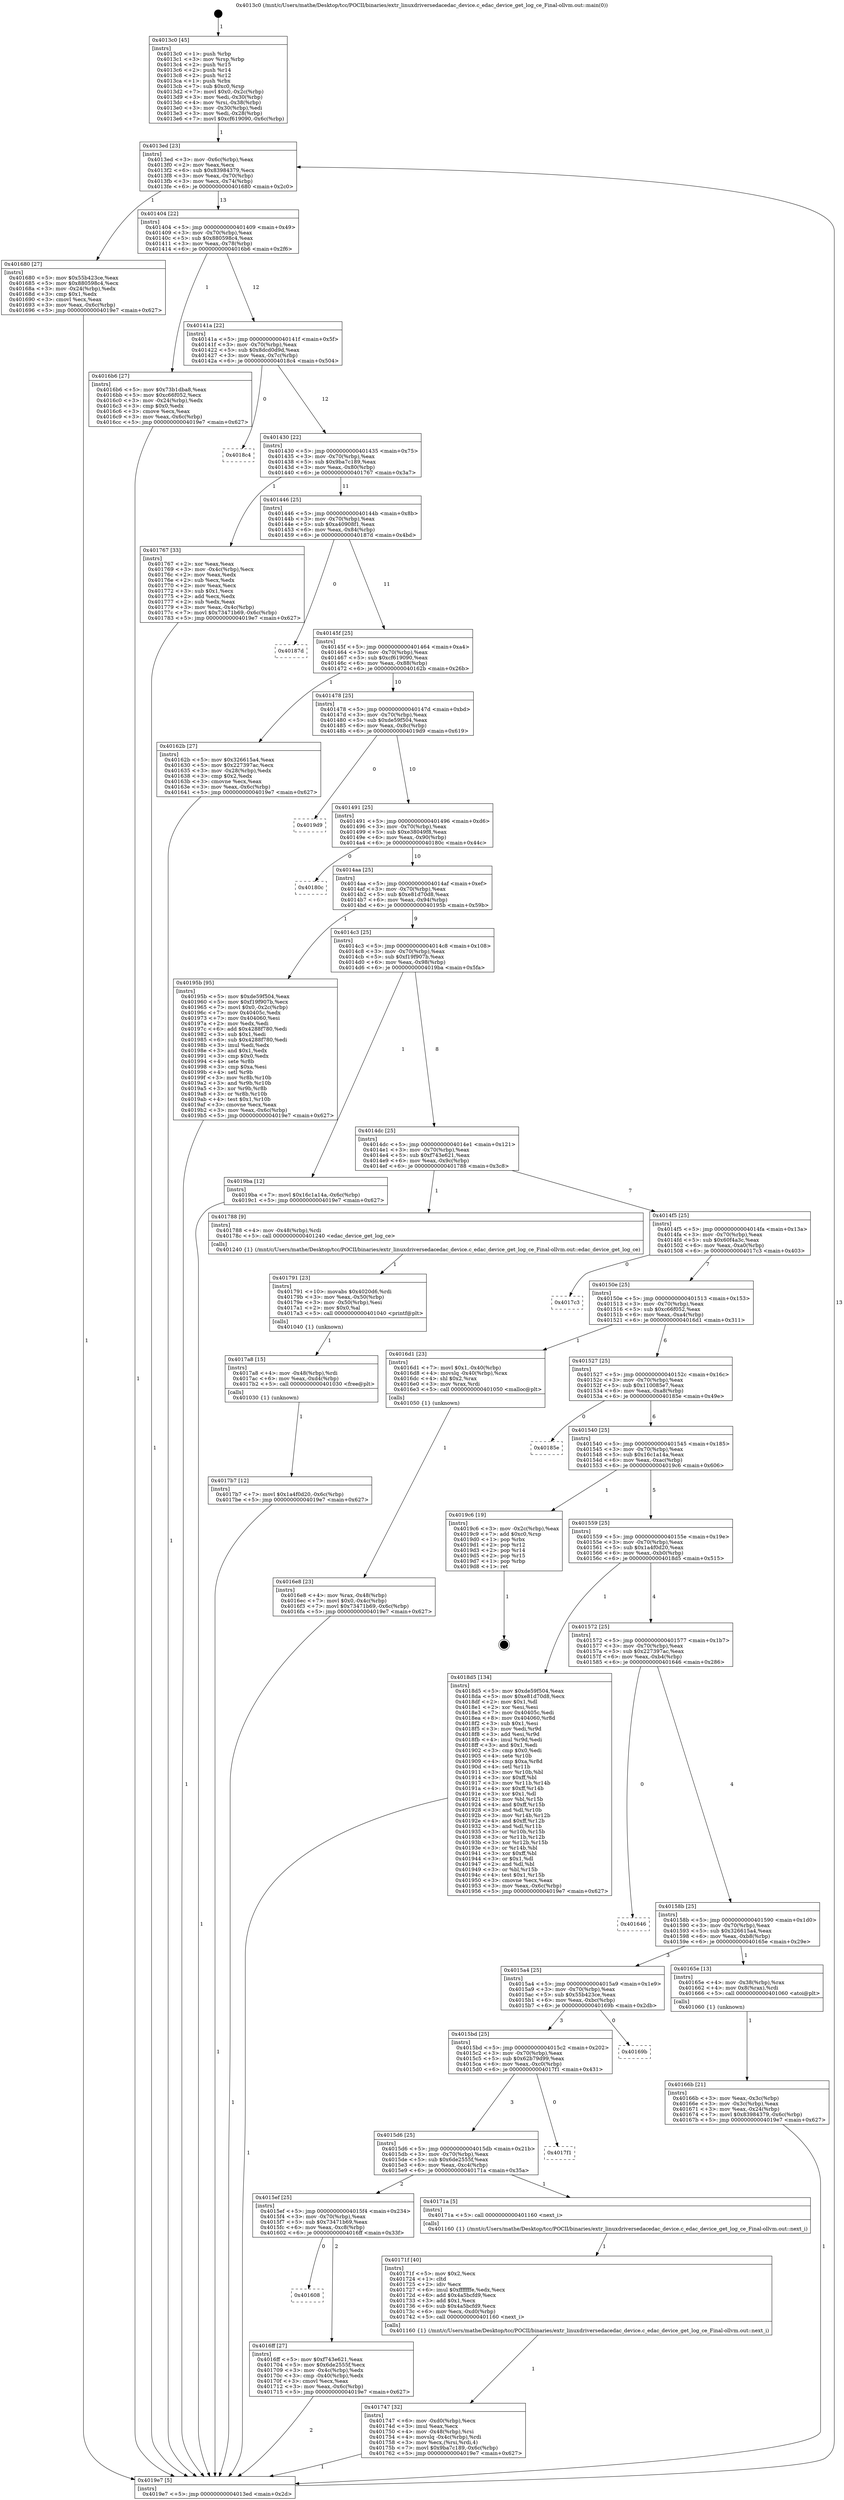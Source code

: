 digraph "0x4013c0" {
  label = "0x4013c0 (/mnt/c/Users/mathe/Desktop/tcc/POCII/binaries/extr_linuxdriversedacedac_device.c_edac_device_get_log_ce_Final-ollvm.out::main(0))"
  labelloc = "t"
  node[shape=record]

  Entry [label="",width=0.3,height=0.3,shape=circle,fillcolor=black,style=filled]
  "0x4013ed" [label="{
     0x4013ed [23]\l
     | [instrs]\l
     &nbsp;&nbsp;0x4013ed \<+3\>: mov -0x6c(%rbp),%eax\l
     &nbsp;&nbsp;0x4013f0 \<+2\>: mov %eax,%ecx\l
     &nbsp;&nbsp;0x4013f2 \<+6\>: sub $0x83984379,%ecx\l
     &nbsp;&nbsp;0x4013f8 \<+3\>: mov %eax,-0x70(%rbp)\l
     &nbsp;&nbsp;0x4013fb \<+3\>: mov %ecx,-0x74(%rbp)\l
     &nbsp;&nbsp;0x4013fe \<+6\>: je 0000000000401680 \<main+0x2c0\>\l
  }"]
  "0x401680" [label="{
     0x401680 [27]\l
     | [instrs]\l
     &nbsp;&nbsp;0x401680 \<+5\>: mov $0x55b423ce,%eax\l
     &nbsp;&nbsp;0x401685 \<+5\>: mov $0x880598c4,%ecx\l
     &nbsp;&nbsp;0x40168a \<+3\>: mov -0x24(%rbp),%edx\l
     &nbsp;&nbsp;0x40168d \<+3\>: cmp $0x1,%edx\l
     &nbsp;&nbsp;0x401690 \<+3\>: cmovl %ecx,%eax\l
     &nbsp;&nbsp;0x401693 \<+3\>: mov %eax,-0x6c(%rbp)\l
     &nbsp;&nbsp;0x401696 \<+5\>: jmp 00000000004019e7 \<main+0x627\>\l
  }"]
  "0x401404" [label="{
     0x401404 [22]\l
     | [instrs]\l
     &nbsp;&nbsp;0x401404 \<+5\>: jmp 0000000000401409 \<main+0x49\>\l
     &nbsp;&nbsp;0x401409 \<+3\>: mov -0x70(%rbp),%eax\l
     &nbsp;&nbsp;0x40140c \<+5\>: sub $0x880598c4,%eax\l
     &nbsp;&nbsp;0x401411 \<+3\>: mov %eax,-0x78(%rbp)\l
     &nbsp;&nbsp;0x401414 \<+6\>: je 00000000004016b6 \<main+0x2f6\>\l
  }"]
  Exit [label="",width=0.3,height=0.3,shape=circle,fillcolor=black,style=filled,peripheries=2]
  "0x4016b6" [label="{
     0x4016b6 [27]\l
     | [instrs]\l
     &nbsp;&nbsp;0x4016b6 \<+5\>: mov $0x73b1dba8,%eax\l
     &nbsp;&nbsp;0x4016bb \<+5\>: mov $0xc66f052,%ecx\l
     &nbsp;&nbsp;0x4016c0 \<+3\>: mov -0x24(%rbp),%edx\l
     &nbsp;&nbsp;0x4016c3 \<+3\>: cmp $0x0,%edx\l
     &nbsp;&nbsp;0x4016c6 \<+3\>: cmove %ecx,%eax\l
     &nbsp;&nbsp;0x4016c9 \<+3\>: mov %eax,-0x6c(%rbp)\l
     &nbsp;&nbsp;0x4016cc \<+5\>: jmp 00000000004019e7 \<main+0x627\>\l
  }"]
  "0x40141a" [label="{
     0x40141a [22]\l
     | [instrs]\l
     &nbsp;&nbsp;0x40141a \<+5\>: jmp 000000000040141f \<main+0x5f\>\l
     &nbsp;&nbsp;0x40141f \<+3\>: mov -0x70(%rbp),%eax\l
     &nbsp;&nbsp;0x401422 \<+5\>: sub $0x8dcd0d9d,%eax\l
     &nbsp;&nbsp;0x401427 \<+3\>: mov %eax,-0x7c(%rbp)\l
     &nbsp;&nbsp;0x40142a \<+6\>: je 00000000004018c4 \<main+0x504\>\l
  }"]
  "0x4017b7" [label="{
     0x4017b7 [12]\l
     | [instrs]\l
     &nbsp;&nbsp;0x4017b7 \<+7\>: movl $0x1a4f0d20,-0x6c(%rbp)\l
     &nbsp;&nbsp;0x4017be \<+5\>: jmp 00000000004019e7 \<main+0x627\>\l
  }"]
  "0x4018c4" [label="{
     0x4018c4\l
  }", style=dashed]
  "0x401430" [label="{
     0x401430 [22]\l
     | [instrs]\l
     &nbsp;&nbsp;0x401430 \<+5\>: jmp 0000000000401435 \<main+0x75\>\l
     &nbsp;&nbsp;0x401435 \<+3\>: mov -0x70(%rbp),%eax\l
     &nbsp;&nbsp;0x401438 \<+5\>: sub $0x9ba7c189,%eax\l
     &nbsp;&nbsp;0x40143d \<+3\>: mov %eax,-0x80(%rbp)\l
     &nbsp;&nbsp;0x401440 \<+6\>: je 0000000000401767 \<main+0x3a7\>\l
  }"]
  "0x4017a8" [label="{
     0x4017a8 [15]\l
     | [instrs]\l
     &nbsp;&nbsp;0x4017a8 \<+4\>: mov -0x48(%rbp),%rdi\l
     &nbsp;&nbsp;0x4017ac \<+6\>: mov %eax,-0xd4(%rbp)\l
     &nbsp;&nbsp;0x4017b2 \<+5\>: call 0000000000401030 \<free@plt\>\l
     | [calls]\l
     &nbsp;&nbsp;0x401030 \{1\} (unknown)\l
  }"]
  "0x401767" [label="{
     0x401767 [33]\l
     | [instrs]\l
     &nbsp;&nbsp;0x401767 \<+2\>: xor %eax,%eax\l
     &nbsp;&nbsp;0x401769 \<+3\>: mov -0x4c(%rbp),%ecx\l
     &nbsp;&nbsp;0x40176c \<+2\>: mov %eax,%edx\l
     &nbsp;&nbsp;0x40176e \<+2\>: sub %ecx,%edx\l
     &nbsp;&nbsp;0x401770 \<+2\>: mov %eax,%ecx\l
     &nbsp;&nbsp;0x401772 \<+3\>: sub $0x1,%ecx\l
     &nbsp;&nbsp;0x401775 \<+2\>: add %ecx,%edx\l
     &nbsp;&nbsp;0x401777 \<+2\>: sub %edx,%eax\l
     &nbsp;&nbsp;0x401779 \<+3\>: mov %eax,-0x4c(%rbp)\l
     &nbsp;&nbsp;0x40177c \<+7\>: movl $0x73471b69,-0x6c(%rbp)\l
     &nbsp;&nbsp;0x401783 \<+5\>: jmp 00000000004019e7 \<main+0x627\>\l
  }"]
  "0x401446" [label="{
     0x401446 [25]\l
     | [instrs]\l
     &nbsp;&nbsp;0x401446 \<+5\>: jmp 000000000040144b \<main+0x8b\>\l
     &nbsp;&nbsp;0x40144b \<+3\>: mov -0x70(%rbp),%eax\l
     &nbsp;&nbsp;0x40144e \<+5\>: sub $0xa40908f1,%eax\l
     &nbsp;&nbsp;0x401453 \<+6\>: mov %eax,-0x84(%rbp)\l
     &nbsp;&nbsp;0x401459 \<+6\>: je 000000000040187d \<main+0x4bd\>\l
  }"]
  "0x401791" [label="{
     0x401791 [23]\l
     | [instrs]\l
     &nbsp;&nbsp;0x401791 \<+10\>: movabs $0x4020d6,%rdi\l
     &nbsp;&nbsp;0x40179b \<+3\>: mov %eax,-0x50(%rbp)\l
     &nbsp;&nbsp;0x40179e \<+3\>: mov -0x50(%rbp),%esi\l
     &nbsp;&nbsp;0x4017a1 \<+2\>: mov $0x0,%al\l
     &nbsp;&nbsp;0x4017a3 \<+5\>: call 0000000000401040 \<printf@plt\>\l
     | [calls]\l
     &nbsp;&nbsp;0x401040 \{1\} (unknown)\l
  }"]
  "0x40187d" [label="{
     0x40187d\l
  }", style=dashed]
  "0x40145f" [label="{
     0x40145f [25]\l
     | [instrs]\l
     &nbsp;&nbsp;0x40145f \<+5\>: jmp 0000000000401464 \<main+0xa4\>\l
     &nbsp;&nbsp;0x401464 \<+3\>: mov -0x70(%rbp),%eax\l
     &nbsp;&nbsp;0x401467 \<+5\>: sub $0xcf619090,%eax\l
     &nbsp;&nbsp;0x40146c \<+6\>: mov %eax,-0x88(%rbp)\l
     &nbsp;&nbsp;0x401472 \<+6\>: je 000000000040162b \<main+0x26b\>\l
  }"]
  "0x401747" [label="{
     0x401747 [32]\l
     | [instrs]\l
     &nbsp;&nbsp;0x401747 \<+6\>: mov -0xd0(%rbp),%ecx\l
     &nbsp;&nbsp;0x40174d \<+3\>: imul %eax,%ecx\l
     &nbsp;&nbsp;0x401750 \<+4\>: mov -0x48(%rbp),%rsi\l
     &nbsp;&nbsp;0x401754 \<+4\>: movslq -0x4c(%rbp),%rdi\l
     &nbsp;&nbsp;0x401758 \<+3\>: mov %ecx,(%rsi,%rdi,4)\l
     &nbsp;&nbsp;0x40175b \<+7\>: movl $0x9ba7c189,-0x6c(%rbp)\l
     &nbsp;&nbsp;0x401762 \<+5\>: jmp 00000000004019e7 \<main+0x627\>\l
  }"]
  "0x40162b" [label="{
     0x40162b [27]\l
     | [instrs]\l
     &nbsp;&nbsp;0x40162b \<+5\>: mov $0x326615a4,%eax\l
     &nbsp;&nbsp;0x401630 \<+5\>: mov $0x227397ac,%ecx\l
     &nbsp;&nbsp;0x401635 \<+3\>: mov -0x28(%rbp),%edx\l
     &nbsp;&nbsp;0x401638 \<+3\>: cmp $0x2,%edx\l
     &nbsp;&nbsp;0x40163b \<+3\>: cmovne %ecx,%eax\l
     &nbsp;&nbsp;0x40163e \<+3\>: mov %eax,-0x6c(%rbp)\l
     &nbsp;&nbsp;0x401641 \<+5\>: jmp 00000000004019e7 \<main+0x627\>\l
  }"]
  "0x401478" [label="{
     0x401478 [25]\l
     | [instrs]\l
     &nbsp;&nbsp;0x401478 \<+5\>: jmp 000000000040147d \<main+0xbd\>\l
     &nbsp;&nbsp;0x40147d \<+3\>: mov -0x70(%rbp),%eax\l
     &nbsp;&nbsp;0x401480 \<+5\>: sub $0xde59f504,%eax\l
     &nbsp;&nbsp;0x401485 \<+6\>: mov %eax,-0x8c(%rbp)\l
     &nbsp;&nbsp;0x40148b \<+6\>: je 00000000004019d9 \<main+0x619\>\l
  }"]
  "0x4019e7" [label="{
     0x4019e7 [5]\l
     | [instrs]\l
     &nbsp;&nbsp;0x4019e7 \<+5\>: jmp 00000000004013ed \<main+0x2d\>\l
  }"]
  "0x4013c0" [label="{
     0x4013c0 [45]\l
     | [instrs]\l
     &nbsp;&nbsp;0x4013c0 \<+1\>: push %rbp\l
     &nbsp;&nbsp;0x4013c1 \<+3\>: mov %rsp,%rbp\l
     &nbsp;&nbsp;0x4013c4 \<+2\>: push %r15\l
     &nbsp;&nbsp;0x4013c6 \<+2\>: push %r14\l
     &nbsp;&nbsp;0x4013c8 \<+2\>: push %r12\l
     &nbsp;&nbsp;0x4013ca \<+1\>: push %rbx\l
     &nbsp;&nbsp;0x4013cb \<+7\>: sub $0xc0,%rsp\l
     &nbsp;&nbsp;0x4013d2 \<+7\>: movl $0x0,-0x2c(%rbp)\l
     &nbsp;&nbsp;0x4013d9 \<+3\>: mov %edi,-0x30(%rbp)\l
     &nbsp;&nbsp;0x4013dc \<+4\>: mov %rsi,-0x38(%rbp)\l
     &nbsp;&nbsp;0x4013e0 \<+3\>: mov -0x30(%rbp),%edi\l
     &nbsp;&nbsp;0x4013e3 \<+3\>: mov %edi,-0x28(%rbp)\l
     &nbsp;&nbsp;0x4013e6 \<+7\>: movl $0xcf619090,-0x6c(%rbp)\l
  }"]
  "0x40171f" [label="{
     0x40171f [40]\l
     | [instrs]\l
     &nbsp;&nbsp;0x40171f \<+5\>: mov $0x2,%ecx\l
     &nbsp;&nbsp;0x401724 \<+1\>: cltd\l
     &nbsp;&nbsp;0x401725 \<+2\>: idiv %ecx\l
     &nbsp;&nbsp;0x401727 \<+6\>: imul $0xfffffffe,%edx,%ecx\l
     &nbsp;&nbsp;0x40172d \<+6\>: add $0x4a5bcfd9,%ecx\l
     &nbsp;&nbsp;0x401733 \<+3\>: add $0x1,%ecx\l
     &nbsp;&nbsp;0x401736 \<+6\>: sub $0x4a5bcfd9,%ecx\l
     &nbsp;&nbsp;0x40173c \<+6\>: mov %ecx,-0xd0(%rbp)\l
     &nbsp;&nbsp;0x401742 \<+5\>: call 0000000000401160 \<next_i\>\l
     | [calls]\l
     &nbsp;&nbsp;0x401160 \{1\} (/mnt/c/Users/mathe/Desktop/tcc/POCII/binaries/extr_linuxdriversedacedac_device.c_edac_device_get_log_ce_Final-ollvm.out::next_i)\l
  }"]
  "0x4019d9" [label="{
     0x4019d9\l
  }", style=dashed]
  "0x401491" [label="{
     0x401491 [25]\l
     | [instrs]\l
     &nbsp;&nbsp;0x401491 \<+5\>: jmp 0000000000401496 \<main+0xd6\>\l
     &nbsp;&nbsp;0x401496 \<+3\>: mov -0x70(%rbp),%eax\l
     &nbsp;&nbsp;0x401499 \<+5\>: sub $0xe38049f8,%eax\l
     &nbsp;&nbsp;0x40149e \<+6\>: mov %eax,-0x90(%rbp)\l
     &nbsp;&nbsp;0x4014a4 \<+6\>: je 000000000040180c \<main+0x44c\>\l
  }"]
  "0x401608" [label="{
     0x401608\l
  }", style=dashed]
  "0x40180c" [label="{
     0x40180c\l
  }", style=dashed]
  "0x4014aa" [label="{
     0x4014aa [25]\l
     | [instrs]\l
     &nbsp;&nbsp;0x4014aa \<+5\>: jmp 00000000004014af \<main+0xef\>\l
     &nbsp;&nbsp;0x4014af \<+3\>: mov -0x70(%rbp),%eax\l
     &nbsp;&nbsp;0x4014b2 \<+5\>: sub $0xe81d70d8,%eax\l
     &nbsp;&nbsp;0x4014b7 \<+6\>: mov %eax,-0x94(%rbp)\l
     &nbsp;&nbsp;0x4014bd \<+6\>: je 000000000040195b \<main+0x59b\>\l
  }"]
  "0x4016ff" [label="{
     0x4016ff [27]\l
     | [instrs]\l
     &nbsp;&nbsp;0x4016ff \<+5\>: mov $0xf743e621,%eax\l
     &nbsp;&nbsp;0x401704 \<+5\>: mov $0x6de2555f,%ecx\l
     &nbsp;&nbsp;0x401709 \<+3\>: mov -0x4c(%rbp),%edx\l
     &nbsp;&nbsp;0x40170c \<+3\>: cmp -0x40(%rbp),%edx\l
     &nbsp;&nbsp;0x40170f \<+3\>: cmovl %ecx,%eax\l
     &nbsp;&nbsp;0x401712 \<+3\>: mov %eax,-0x6c(%rbp)\l
     &nbsp;&nbsp;0x401715 \<+5\>: jmp 00000000004019e7 \<main+0x627\>\l
  }"]
  "0x40195b" [label="{
     0x40195b [95]\l
     | [instrs]\l
     &nbsp;&nbsp;0x40195b \<+5\>: mov $0xde59f504,%eax\l
     &nbsp;&nbsp;0x401960 \<+5\>: mov $0xf19f907b,%ecx\l
     &nbsp;&nbsp;0x401965 \<+7\>: movl $0x0,-0x2c(%rbp)\l
     &nbsp;&nbsp;0x40196c \<+7\>: mov 0x40405c,%edx\l
     &nbsp;&nbsp;0x401973 \<+7\>: mov 0x404060,%esi\l
     &nbsp;&nbsp;0x40197a \<+2\>: mov %edx,%edi\l
     &nbsp;&nbsp;0x40197c \<+6\>: add $0x4288f780,%edi\l
     &nbsp;&nbsp;0x401982 \<+3\>: sub $0x1,%edi\l
     &nbsp;&nbsp;0x401985 \<+6\>: sub $0x4288f780,%edi\l
     &nbsp;&nbsp;0x40198b \<+3\>: imul %edi,%edx\l
     &nbsp;&nbsp;0x40198e \<+3\>: and $0x1,%edx\l
     &nbsp;&nbsp;0x401991 \<+3\>: cmp $0x0,%edx\l
     &nbsp;&nbsp;0x401994 \<+4\>: sete %r8b\l
     &nbsp;&nbsp;0x401998 \<+3\>: cmp $0xa,%esi\l
     &nbsp;&nbsp;0x40199b \<+4\>: setl %r9b\l
     &nbsp;&nbsp;0x40199f \<+3\>: mov %r8b,%r10b\l
     &nbsp;&nbsp;0x4019a2 \<+3\>: and %r9b,%r10b\l
     &nbsp;&nbsp;0x4019a5 \<+3\>: xor %r9b,%r8b\l
     &nbsp;&nbsp;0x4019a8 \<+3\>: or %r8b,%r10b\l
     &nbsp;&nbsp;0x4019ab \<+4\>: test $0x1,%r10b\l
     &nbsp;&nbsp;0x4019af \<+3\>: cmovne %ecx,%eax\l
     &nbsp;&nbsp;0x4019b2 \<+3\>: mov %eax,-0x6c(%rbp)\l
     &nbsp;&nbsp;0x4019b5 \<+5\>: jmp 00000000004019e7 \<main+0x627\>\l
  }"]
  "0x4014c3" [label="{
     0x4014c3 [25]\l
     | [instrs]\l
     &nbsp;&nbsp;0x4014c3 \<+5\>: jmp 00000000004014c8 \<main+0x108\>\l
     &nbsp;&nbsp;0x4014c8 \<+3\>: mov -0x70(%rbp),%eax\l
     &nbsp;&nbsp;0x4014cb \<+5\>: sub $0xf19f907b,%eax\l
     &nbsp;&nbsp;0x4014d0 \<+6\>: mov %eax,-0x98(%rbp)\l
     &nbsp;&nbsp;0x4014d6 \<+6\>: je 00000000004019ba \<main+0x5fa\>\l
  }"]
  "0x4015ef" [label="{
     0x4015ef [25]\l
     | [instrs]\l
     &nbsp;&nbsp;0x4015ef \<+5\>: jmp 00000000004015f4 \<main+0x234\>\l
     &nbsp;&nbsp;0x4015f4 \<+3\>: mov -0x70(%rbp),%eax\l
     &nbsp;&nbsp;0x4015f7 \<+5\>: sub $0x73471b69,%eax\l
     &nbsp;&nbsp;0x4015fc \<+6\>: mov %eax,-0xc8(%rbp)\l
     &nbsp;&nbsp;0x401602 \<+6\>: je 00000000004016ff \<main+0x33f\>\l
  }"]
  "0x4019ba" [label="{
     0x4019ba [12]\l
     | [instrs]\l
     &nbsp;&nbsp;0x4019ba \<+7\>: movl $0x16c1a14a,-0x6c(%rbp)\l
     &nbsp;&nbsp;0x4019c1 \<+5\>: jmp 00000000004019e7 \<main+0x627\>\l
  }"]
  "0x4014dc" [label="{
     0x4014dc [25]\l
     | [instrs]\l
     &nbsp;&nbsp;0x4014dc \<+5\>: jmp 00000000004014e1 \<main+0x121\>\l
     &nbsp;&nbsp;0x4014e1 \<+3\>: mov -0x70(%rbp),%eax\l
     &nbsp;&nbsp;0x4014e4 \<+5\>: sub $0xf743e621,%eax\l
     &nbsp;&nbsp;0x4014e9 \<+6\>: mov %eax,-0x9c(%rbp)\l
     &nbsp;&nbsp;0x4014ef \<+6\>: je 0000000000401788 \<main+0x3c8\>\l
  }"]
  "0x40171a" [label="{
     0x40171a [5]\l
     | [instrs]\l
     &nbsp;&nbsp;0x40171a \<+5\>: call 0000000000401160 \<next_i\>\l
     | [calls]\l
     &nbsp;&nbsp;0x401160 \{1\} (/mnt/c/Users/mathe/Desktop/tcc/POCII/binaries/extr_linuxdriversedacedac_device.c_edac_device_get_log_ce_Final-ollvm.out::next_i)\l
  }"]
  "0x401788" [label="{
     0x401788 [9]\l
     | [instrs]\l
     &nbsp;&nbsp;0x401788 \<+4\>: mov -0x48(%rbp),%rdi\l
     &nbsp;&nbsp;0x40178c \<+5\>: call 0000000000401240 \<edac_device_get_log_ce\>\l
     | [calls]\l
     &nbsp;&nbsp;0x401240 \{1\} (/mnt/c/Users/mathe/Desktop/tcc/POCII/binaries/extr_linuxdriversedacedac_device.c_edac_device_get_log_ce_Final-ollvm.out::edac_device_get_log_ce)\l
  }"]
  "0x4014f5" [label="{
     0x4014f5 [25]\l
     | [instrs]\l
     &nbsp;&nbsp;0x4014f5 \<+5\>: jmp 00000000004014fa \<main+0x13a\>\l
     &nbsp;&nbsp;0x4014fa \<+3\>: mov -0x70(%rbp),%eax\l
     &nbsp;&nbsp;0x4014fd \<+5\>: sub $0x60f4a3c,%eax\l
     &nbsp;&nbsp;0x401502 \<+6\>: mov %eax,-0xa0(%rbp)\l
     &nbsp;&nbsp;0x401508 \<+6\>: je 00000000004017c3 \<main+0x403\>\l
  }"]
  "0x4015d6" [label="{
     0x4015d6 [25]\l
     | [instrs]\l
     &nbsp;&nbsp;0x4015d6 \<+5\>: jmp 00000000004015db \<main+0x21b\>\l
     &nbsp;&nbsp;0x4015db \<+3\>: mov -0x70(%rbp),%eax\l
     &nbsp;&nbsp;0x4015de \<+5\>: sub $0x6de2555f,%eax\l
     &nbsp;&nbsp;0x4015e3 \<+6\>: mov %eax,-0xc4(%rbp)\l
     &nbsp;&nbsp;0x4015e9 \<+6\>: je 000000000040171a \<main+0x35a\>\l
  }"]
  "0x4017c3" [label="{
     0x4017c3\l
  }", style=dashed]
  "0x40150e" [label="{
     0x40150e [25]\l
     | [instrs]\l
     &nbsp;&nbsp;0x40150e \<+5\>: jmp 0000000000401513 \<main+0x153\>\l
     &nbsp;&nbsp;0x401513 \<+3\>: mov -0x70(%rbp),%eax\l
     &nbsp;&nbsp;0x401516 \<+5\>: sub $0xc66f052,%eax\l
     &nbsp;&nbsp;0x40151b \<+6\>: mov %eax,-0xa4(%rbp)\l
     &nbsp;&nbsp;0x401521 \<+6\>: je 00000000004016d1 \<main+0x311\>\l
  }"]
  "0x4017f1" [label="{
     0x4017f1\l
  }", style=dashed]
  "0x4016d1" [label="{
     0x4016d1 [23]\l
     | [instrs]\l
     &nbsp;&nbsp;0x4016d1 \<+7\>: movl $0x1,-0x40(%rbp)\l
     &nbsp;&nbsp;0x4016d8 \<+4\>: movslq -0x40(%rbp),%rax\l
     &nbsp;&nbsp;0x4016dc \<+4\>: shl $0x2,%rax\l
     &nbsp;&nbsp;0x4016e0 \<+3\>: mov %rax,%rdi\l
     &nbsp;&nbsp;0x4016e3 \<+5\>: call 0000000000401050 \<malloc@plt\>\l
     | [calls]\l
     &nbsp;&nbsp;0x401050 \{1\} (unknown)\l
  }"]
  "0x401527" [label="{
     0x401527 [25]\l
     | [instrs]\l
     &nbsp;&nbsp;0x401527 \<+5\>: jmp 000000000040152c \<main+0x16c\>\l
     &nbsp;&nbsp;0x40152c \<+3\>: mov -0x70(%rbp),%eax\l
     &nbsp;&nbsp;0x40152f \<+5\>: sub $0x110085e7,%eax\l
     &nbsp;&nbsp;0x401534 \<+6\>: mov %eax,-0xa8(%rbp)\l
     &nbsp;&nbsp;0x40153a \<+6\>: je 000000000040185e \<main+0x49e\>\l
  }"]
  "0x4015bd" [label="{
     0x4015bd [25]\l
     | [instrs]\l
     &nbsp;&nbsp;0x4015bd \<+5\>: jmp 00000000004015c2 \<main+0x202\>\l
     &nbsp;&nbsp;0x4015c2 \<+3\>: mov -0x70(%rbp),%eax\l
     &nbsp;&nbsp;0x4015c5 \<+5\>: sub $0x62b79d99,%eax\l
     &nbsp;&nbsp;0x4015ca \<+6\>: mov %eax,-0xc0(%rbp)\l
     &nbsp;&nbsp;0x4015d0 \<+6\>: je 00000000004017f1 \<main+0x431\>\l
  }"]
  "0x40185e" [label="{
     0x40185e\l
  }", style=dashed]
  "0x401540" [label="{
     0x401540 [25]\l
     | [instrs]\l
     &nbsp;&nbsp;0x401540 \<+5\>: jmp 0000000000401545 \<main+0x185\>\l
     &nbsp;&nbsp;0x401545 \<+3\>: mov -0x70(%rbp),%eax\l
     &nbsp;&nbsp;0x401548 \<+5\>: sub $0x16c1a14a,%eax\l
     &nbsp;&nbsp;0x40154d \<+6\>: mov %eax,-0xac(%rbp)\l
     &nbsp;&nbsp;0x401553 \<+6\>: je 00000000004019c6 \<main+0x606\>\l
  }"]
  "0x40169b" [label="{
     0x40169b\l
  }", style=dashed]
  "0x4019c6" [label="{
     0x4019c6 [19]\l
     | [instrs]\l
     &nbsp;&nbsp;0x4019c6 \<+3\>: mov -0x2c(%rbp),%eax\l
     &nbsp;&nbsp;0x4019c9 \<+7\>: add $0xc0,%rsp\l
     &nbsp;&nbsp;0x4019d0 \<+1\>: pop %rbx\l
     &nbsp;&nbsp;0x4019d1 \<+2\>: pop %r12\l
     &nbsp;&nbsp;0x4019d3 \<+2\>: pop %r14\l
     &nbsp;&nbsp;0x4019d5 \<+2\>: pop %r15\l
     &nbsp;&nbsp;0x4019d7 \<+1\>: pop %rbp\l
     &nbsp;&nbsp;0x4019d8 \<+1\>: ret\l
  }"]
  "0x401559" [label="{
     0x401559 [25]\l
     | [instrs]\l
     &nbsp;&nbsp;0x401559 \<+5\>: jmp 000000000040155e \<main+0x19e\>\l
     &nbsp;&nbsp;0x40155e \<+3\>: mov -0x70(%rbp),%eax\l
     &nbsp;&nbsp;0x401561 \<+5\>: sub $0x1a4f0d20,%eax\l
     &nbsp;&nbsp;0x401566 \<+6\>: mov %eax,-0xb0(%rbp)\l
     &nbsp;&nbsp;0x40156c \<+6\>: je 00000000004018d5 \<main+0x515\>\l
  }"]
  "0x4016e8" [label="{
     0x4016e8 [23]\l
     | [instrs]\l
     &nbsp;&nbsp;0x4016e8 \<+4\>: mov %rax,-0x48(%rbp)\l
     &nbsp;&nbsp;0x4016ec \<+7\>: movl $0x0,-0x4c(%rbp)\l
     &nbsp;&nbsp;0x4016f3 \<+7\>: movl $0x73471b69,-0x6c(%rbp)\l
     &nbsp;&nbsp;0x4016fa \<+5\>: jmp 00000000004019e7 \<main+0x627\>\l
  }"]
  "0x4018d5" [label="{
     0x4018d5 [134]\l
     | [instrs]\l
     &nbsp;&nbsp;0x4018d5 \<+5\>: mov $0xde59f504,%eax\l
     &nbsp;&nbsp;0x4018da \<+5\>: mov $0xe81d70d8,%ecx\l
     &nbsp;&nbsp;0x4018df \<+2\>: mov $0x1,%dl\l
     &nbsp;&nbsp;0x4018e1 \<+2\>: xor %esi,%esi\l
     &nbsp;&nbsp;0x4018e3 \<+7\>: mov 0x40405c,%edi\l
     &nbsp;&nbsp;0x4018ea \<+8\>: mov 0x404060,%r8d\l
     &nbsp;&nbsp;0x4018f2 \<+3\>: sub $0x1,%esi\l
     &nbsp;&nbsp;0x4018f5 \<+3\>: mov %edi,%r9d\l
     &nbsp;&nbsp;0x4018f8 \<+3\>: add %esi,%r9d\l
     &nbsp;&nbsp;0x4018fb \<+4\>: imul %r9d,%edi\l
     &nbsp;&nbsp;0x4018ff \<+3\>: and $0x1,%edi\l
     &nbsp;&nbsp;0x401902 \<+3\>: cmp $0x0,%edi\l
     &nbsp;&nbsp;0x401905 \<+4\>: sete %r10b\l
     &nbsp;&nbsp;0x401909 \<+4\>: cmp $0xa,%r8d\l
     &nbsp;&nbsp;0x40190d \<+4\>: setl %r11b\l
     &nbsp;&nbsp;0x401911 \<+3\>: mov %r10b,%bl\l
     &nbsp;&nbsp;0x401914 \<+3\>: xor $0xff,%bl\l
     &nbsp;&nbsp;0x401917 \<+3\>: mov %r11b,%r14b\l
     &nbsp;&nbsp;0x40191a \<+4\>: xor $0xff,%r14b\l
     &nbsp;&nbsp;0x40191e \<+3\>: xor $0x1,%dl\l
     &nbsp;&nbsp;0x401921 \<+3\>: mov %bl,%r15b\l
     &nbsp;&nbsp;0x401924 \<+4\>: and $0xff,%r15b\l
     &nbsp;&nbsp;0x401928 \<+3\>: and %dl,%r10b\l
     &nbsp;&nbsp;0x40192b \<+3\>: mov %r14b,%r12b\l
     &nbsp;&nbsp;0x40192e \<+4\>: and $0xff,%r12b\l
     &nbsp;&nbsp;0x401932 \<+3\>: and %dl,%r11b\l
     &nbsp;&nbsp;0x401935 \<+3\>: or %r10b,%r15b\l
     &nbsp;&nbsp;0x401938 \<+3\>: or %r11b,%r12b\l
     &nbsp;&nbsp;0x40193b \<+3\>: xor %r12b,%r15b\l
     &nbsp;&nbsp;0x40193e \<+3\>: or %r14b,%bl\l
     &nbsp;&nbsp;0x401941 \<+3\>: xor $0xff,%bl\l
     &nbsp;&nbsp;0x401944 \<+3\>: or $0x1,%dl\l
     &nbsp;&nbsp;0x401947 \<+2\>: and %dl,%bl\l
     &nbsp;&nbsp;0x401949 \<+3\>: or %bl,%r15b\l
     &nbsp;&nbsp;0x40194c \<+4\>: test $0x1,%r15b\l
     &nbsp;&nbsp;0x401950 \<+3\>: cmovne %ecx,%eax\l
     &nbsp;&nbsp;0x401953 \<+3\>: mov %eax,-0x6c(%rbp)\l
     &nbsp;&nbsp;0x401956 \<+5\>: jmp 00000000004019e7 \<main+0x627\>\l
  }"]
  "0x401572" [label="{
     0x401572 [25]\l
     | [instrs]\l
     &nbsp;&nbsp;0x401572 \<+5\>: jmp 0000000000401577 \<main+0x1b7\>\l
     &nbsp;&nbsp;0x401577 \<+3\>: mov -0x70(%rbp),%eax\l
     &nbsp;&nbsp;0x40157a \<+5\>: sub $0x227397ac,%eax\l
     &nbsp;&nbsp;0x40157f \<+6\>: mov %eax,-0xb4(%rbp)\l
     &nbsp;&nbsp;0x401585 \<+6\>: je 0000000000401646 \<main+0x286\>\l
  }"]
  "0x40166b" [label="{
     0x40166b [21]\l
     | [instrs]\l
     &nbsp;&nbsp;0x40166b \<+3\>: mov %eax,-0x3c(%rbp)\l
     &nbsp;&nbsp;0x40166e \<+3\>: mov -0x3c(%rbp),%eax\l
     &nbsp;&nbsp;0x401671 \<+3\>: mov %eax,-0x24(%rbp)\l
     &nbsp;&nbsp;0x401674 \<+7\>: movl $0x83984379,-0x6c(%rbp)\l
     &nbsp;&nbsp;0x40167b \<+5\>: jmp 00000000004019e7 \<main+0x627\>\l
  }"]
  "0x401646" [label="{
     0x401646\l
  }", style=dashed]
  "0x40158b" [label="{
     0x40158b [25]\l
     | [instrs]\l
     &nbsp;&nbsp;0x40158b \<+5\>: jmp 0000000000401590 \<main+0x1d0\>\l
     &nbsp;&nbsp;0x401590 \<+3\>: mov -0x70(%rbp),%eax\l
     &nbsp;&nbsp;0x401593 \<+5\>: sub $0x326615a4,%eax\l
     &nbsp;&nbsp;0x401598 \<+6\>: mov %eax,-0xb8(%rbp)\l
     &nbsp;&nbsp;0x40159e \<+6\>: je 000000000040165e \<main+0x29e\>\l
  }"]
  "0x4015a4" [label="{
     0x4015a4 [25]\l
     | [instrs]\l
     &nbsp;&nbsp;0x4015a4 \<+5\>: jmp 00000000004015a9 \<main+0x1e9\>\l
     &nbsp;&nbsp;0x4015a9 \<+3\>: mov -0x70(%rbp),%eax\l
     &nbsp;&nbsp;0x4015ac \<+5\>: sub $0x55b423ce,%eax\l
     &nbsp;&nbsp;0x4015b1 \<+6\>: mov %eax,-0xbc(%rbp)\l
     &nbsp;&nbsp;0x4015b7 \<+6\>: je 000000000040169b \<main+0x2db\>\l
  }"]
  "0x40165e" [label="{
     0x40165e [13]\l
     | [instrs]\l
     &nbsp;&nbsp;0x40165e \<+4\>: mov -0x38(%rbp),%rax\l
     &nbsp;&nbsp;0x401662 \<+4\>: mov 0x8(%rax),%rdi\l
     &nbsp;&nbsp;0x401666 \<+5\>: call 0000000000401060 \<atoi@plt\>\l
     | [calls]\l
     &nbsp;&nbsp;0x401060 \{1\} (unknown)\l
  }"]
  Entry -> "0x4013c0" [label=" 1"]
  "0x4013ed" -> "0x401680" [label=" 1"]
  "0x4013ed" -> "0x401404" [label=" 13"]
  "0x4019c6" -> Exit [label=" 1"]
  "0x401404" -> "0x4016b6" [label=" 1"]
  "0x401404" -> "0x40141a" [label=" 12"]
  "0x4019ba" -> "0x4019e7" [label=" 1"]
  "0x40141a" -> "0x4018c4" [label=" 0"]
  "0x40141a" -> "0x401430" [label=" 12"]
  "0x40195b" -> "0x4019e7" [label=" 1"]
  "0x401430" -> "0x401767" [label=" 1"]
  "0x401430" -> "0x401446" [label=" 11"]
  "0x4018d5" -> "0x4019e7" [label=" 1"]
  "0x401446" -> "0x40187d" [label=" 0"]
  "0x401446" -> "0x40145f" [label=" 11"]
  "0x4017b7" -> "0x4019e7" [label=" 1"]
  "0x40145f" -> "0x40162b" [label=" 1"]
  "0x40145f" -> "0x401478" [label=" 10"]
  "0x40162b" -> "0x4019e7" [label=" 1"]
  "0x4013c0" -> "0x4013ed" [label=" 1"]
  "0x4019e7" -> "0x4013ed" [label=" 13"]
  "0x4017a8" -> "0x4017b7" [label=" 1"]
  "0x401478" -> "0x4019d9" [label=" 0"]
  "0x401478" -> "0x401491" [label=" 10"]
  "0x401791" -> "0x4017a8" [label=" 1"]
  "0x401491" -> "0x40180c" [label=" 0"]
  "0x401491" -> "0x4014aa" [label=" 10"]
  "0x401788" -> "0x401791" [label=" 1"]
  "0x4014aa" -> "0x40195b" [label=" 1"]
  "0x4014aa" -> "0x4014c3" [label=" 9"]
  "0x401767" -> "0x4019e7" [label=" 1"]
  "0x4014c3" -> "0x4019ba" [label=" 1"]
  "0x4014c3" -> "0x4014dc" [label=" 8"]
  "0x40171f" -> "0x401747" [label=" 1"]
  "0x4014dc" -> "0x401788" [label=" 1"]
  "0x4014dc" -> "0x4014f5" [label=" 7"]
  "0x40171a" -> "0x40171f" [label=" 1"]
  "0x4014f5" -> "0x4017c3" [label=" 0"]
  "0x4014f5" -> "0x40150e" [label=" 7"]
  "0x4015ef" -> "0x401608" [label=" 0"]
  "0x40150e" -> "0x4016d1" [label=" 1"]
  "0x40150e" -> "0x401527" [label=" 6"]
  "0x4015ef" -> "0x4016ff" [label=" 2"]
  "0x401527" -> "0x40185e" [label=" 0"]
  "0x401527" -> "0x401540" [label=" 6"]
  "0x4015d6" -> "0x4015ef" [label=" 2"]
  "0x401540" -> "0x4019c6" [label=" 1"]
  "0x401540" -> "0x401559" [label=" 5"]
  "0x4015d6" -> "0x40171a" [label=" 1"]
  "0x401559" -> "0x4018d5" [label=" 1"]
  "0x401559" -> "0x401572" [label=" 4"]
  "0x4015bd" -> "0x4015d6" [label=" 3"]
  "0x401572" -> "0x401646" [label=" 0"]
  "0x401572" -> "0x40158b" [label=" 4"]
  "0x4015bd" -> "0x4017f1" [label=" 0"]
  "0x40158b" -> "0x40165e" [label=" 1"]
  "0x40158b" -> "0x4015a4" [label=" 3"]
  "0x40165e" -> "0x40166b" [label=" 1"]
  "0x40166b" -> "0x4019e7" [label=" 1"]
  "0x401680" -> "0x4019e7" [label=" 1"]
  "0x4016b6" -> "0x4019e7" [label=" 1"]
  "0x4016d1" -> "0x4016e8" [label=" 1"]
  "0x4016e8" -> "0x4019e7" [label=" 1"]
  "0x4016ff" -> "0x4019e7" [label=" 2"]
  "0x4015a4" -> "0x40169b" [label=" 0"]
  "0x4015a4" -> "0x4015bd" [label=" 3"]
  "0x401747" -> "0x4019e7" [label=" 1"]
}
